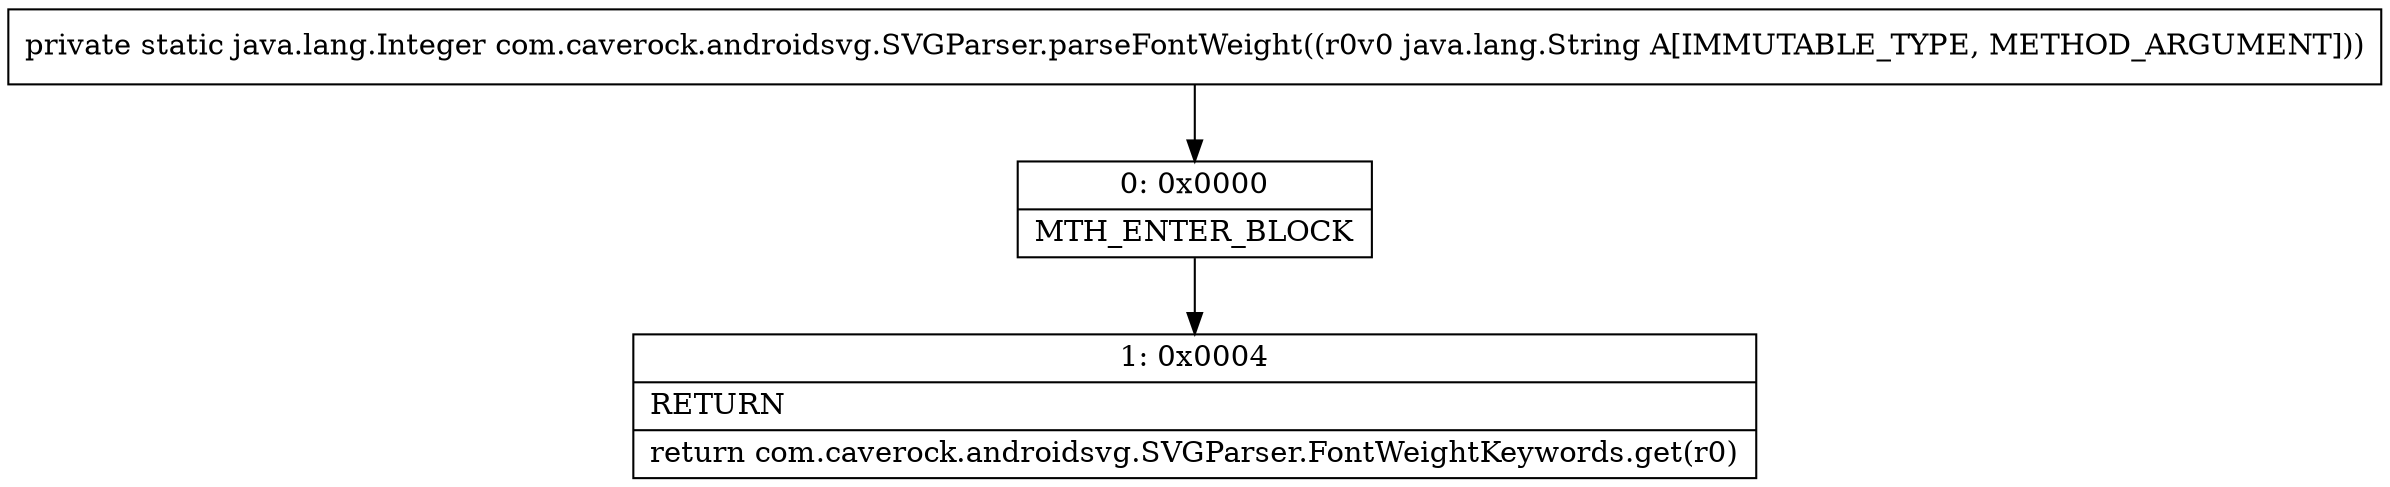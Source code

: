 digraph "CFG forcom.caverock.androidsvg.SVGParser.parseFontWeight(Ljava\/lang\/String;)Ljava\/lang\/Integer;" {
Node_0 [shape=record,label="{0\:\ 0x0000|MTH_ENTER_BLOCK\l}"];
Node_1 [shape=record,label="{1\:\ 0x0004|RETURN\l|return com.caverock.androidsvg.SVGParser.FontWeightKeywords.get(r0)\l}"];
MethodNode[shape=record,label="{private static java.lang.Integer com.caverock.androidsvg.SVGParser.parseFontWeight((r0v0 java.lang.String A[IMMUTABLE_TYPE, METHOD_ARGUMENT])) }"];
MethodNode -> Node_0;
Node_0 -> Node_1;
}

